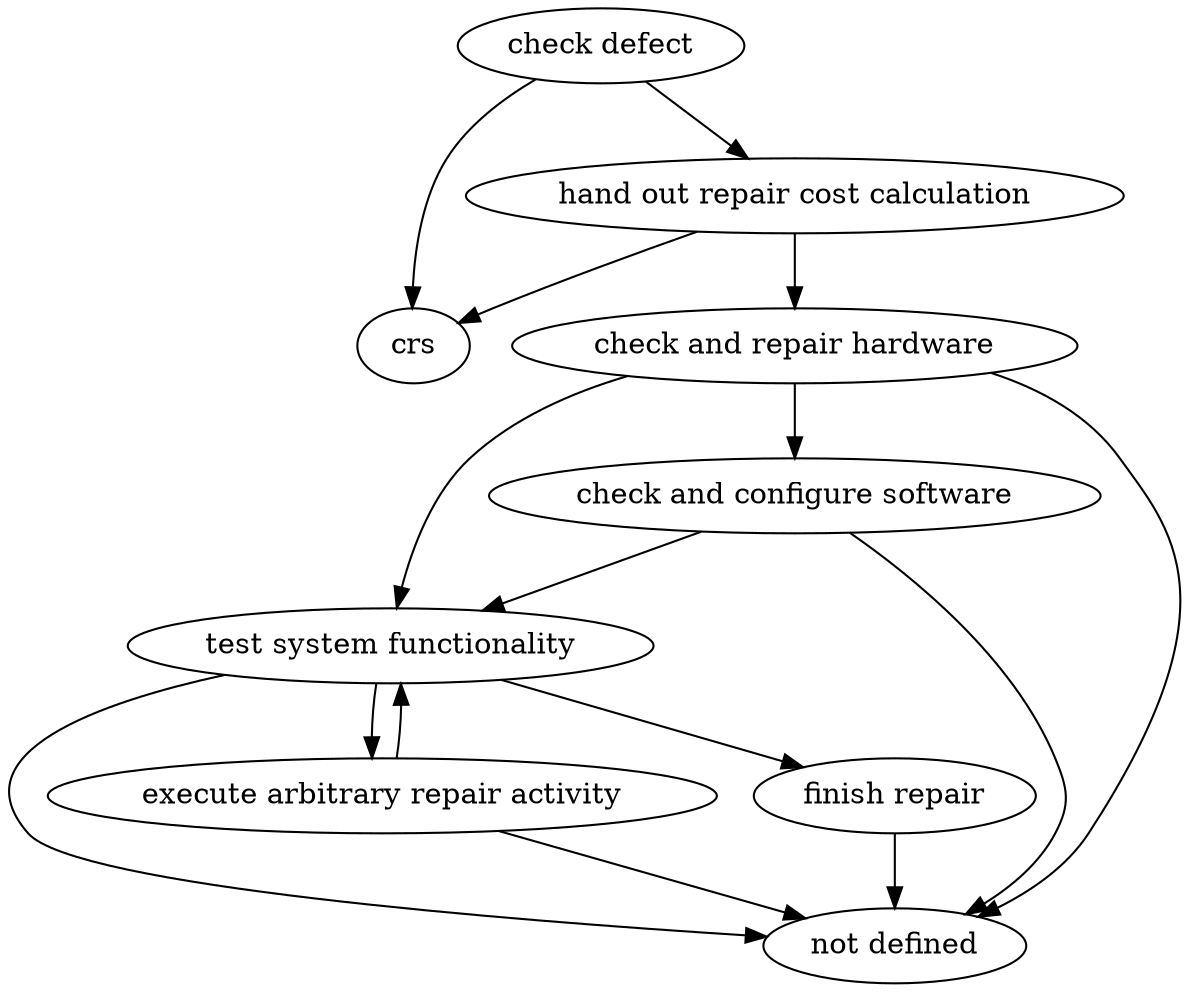 strict digraph "doc-1.2" {
	graph [name="doc-1.2"];
	"check defect"	[attrs="{'type': 'Activity', 'label': 'check defect'}"];
	"hand out repair cost calculation"	[attrs="{'type': 'Activity', 'label': 'hand out repair cost calculation'}"];
	"check defect" -> "hand out repair cost calculation"	[attrs="{'type': 'flow', 'label': 'flow'}"];
	crs	[attrs="{'type': 'Actor', 'label': 'crs'}"];
	"check defect" -> crs	[attrs="{'type': 'actor performer', 'label': 'actor performer'}"];
	"check and repair hardware"	[attrs="{'type': 'Activity', 'label': 'check and repair hardware'}"];
	"hand out repair cost calculation" -> "check and repair hardware"	[attrs="{'type': 'flow', 'label': 'flow'}"];
	"hand out repair cost calculation" -> crs	[attrs="{'type': 'actor performer', 'label': 'actor performer'}"];
	"check and configure software"	[attrs="{'type': 'Activity', 'label': 'check and configure software'}"];
	"check and repair hardware" -> "check and configure software"	[attrs="{'type': 'flow', 'label': 'flow'}"];
	"test system functionality"	[attrs="{'type': 'Activity', 'label': 'test system functionality'}"];
	"check and repair hardware" -> "test system functionality"	[attrs="{'type': 'flow', 'label': 'flow'}"];
	"not defined"	[attrs="{'type': 'Actor', 'label': 'not defined'}"];
	"check and repair hardware" -> "not defined"	[attrs="{'type': 'actor performer', 'label': 'actor performer'}"];
	"check and configure software" -> "test system functionality"	[attrs="{'type': 'flow', 'label': 'flow'}"];
	"check and configure software" -> "not defined"	[attrs="{'type': 'actor performer', 'label': 'actor performer'}"];
	"execute arbitrary repair activity"	[attrs="{'type': 'Activity', 'label': 'execute arbitrary repair activity'}"];
	"test system functionality" -> "execute arbitrary repair activity"	[attrs="{'type': 'flow', 'label': 'flow'}"];
	"finish repair"	[attrs="{'type': 'Activity', 'label': 'finish repair'}"];
	"test system functionality" -> "finish repair"	[attrs="{'type': 'flow', 'label': 'flow'}"];
	"test system functionality" -> "not defined"	[attrs="{'type': 'actor performer', 'label': 'actor performer'}"];
	"execute arbitrary repair activity" -> "test system functionality"	[attrs="{'type': 'flow', 'label': 'flow'}"];
	"execute arbitrary repair activity" -> "not defined"	[attrs="{'type': 'actor performer', 'label': 'actor performer'}"];
	"finish repair" -> "not defined"	[attrs="{'type': 'actor performer', 'label': 'actor performer'}"];
}
